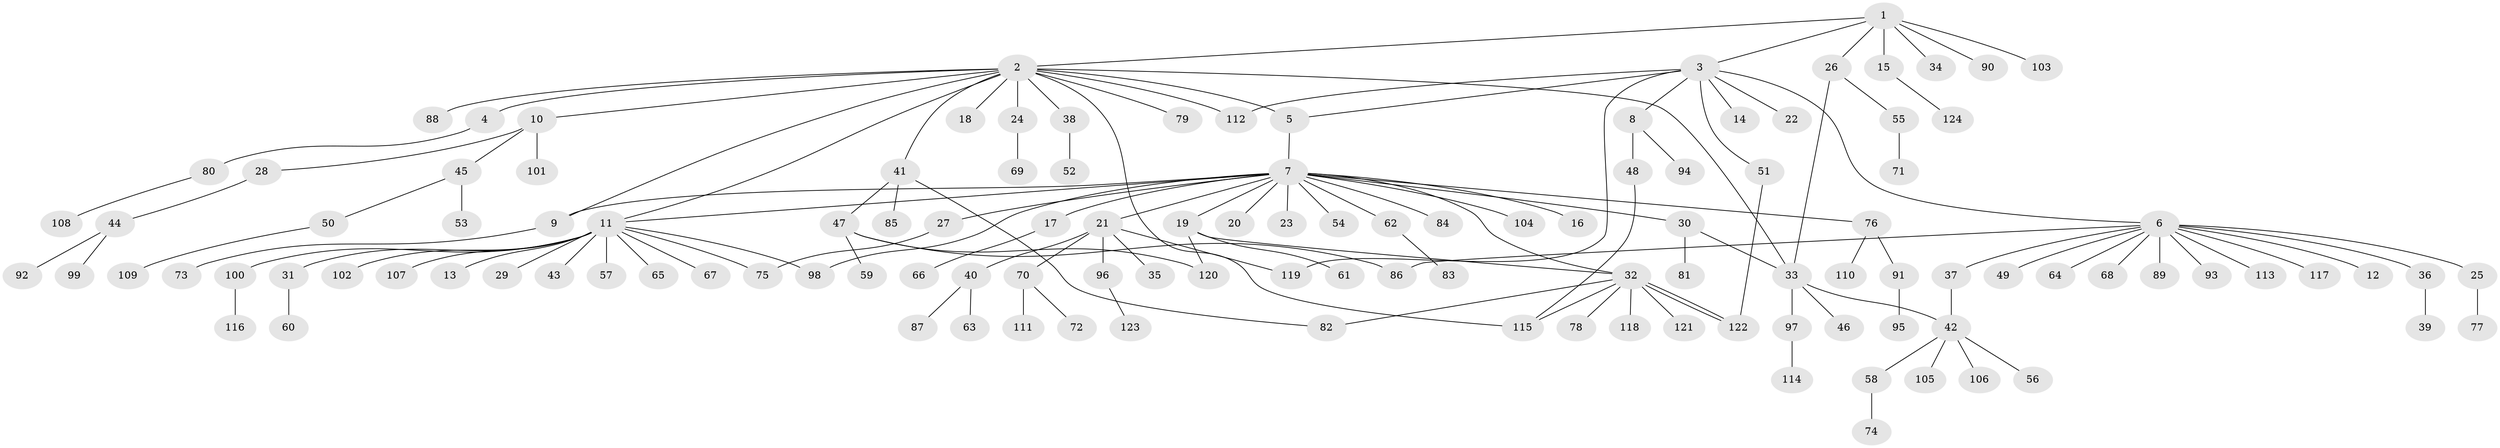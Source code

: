 // coarse degree distribution, {4: 0.15789473684210525, 10: 0.05263157894736842, 8: 0.02631578947368421, 3: 0.13157894736842105, 2: 0.18421052631578946, 7: 0.02631578947368421, 1: 0.39473684210526316, 5: 0.02631578947368421}
// Generated by graph-tools (version 1.1) at 2025/50/03/04/25 22:50:06]
// undirected, 124 vertices, 141 edges
graph export_dot {
  node [color=gray90,style=filled];
  1;
  2;
  3;
  4;
  5;
  6;
  7;
  8;
  9;
  10;
  11;
  12;
  13;
  14;
  15;
  16;
  17;
  18;
  19;
  20;
  21;
  22;
  23;
  24;
  25;
  26;
  27;
  28;
  29;
  30;
  31;
  32;
  33;
  34;
  35;
  36;
  37;
  38;
  39;
  40;
  41;
  42;
  43;
  44;
  45;
  46;
  47;
  48;
  49;
  50;
  51;
  52;
  53;
  54;
  55;
  56;
  57;
  58;
  59;
  60;
  61;
  62;
  63;
  64;
  65;
  66;
  67;
  68;
  69;
  70;
  71;
  72;
  73;
  74;
  75;
  76;
  77;
  78;
  79;
  80;
  81;
  82;
  83;
  84;
  85;
  86;
  87;
  88;
  89;
  90;
  91;
  92;
  93;
  94;
  95;
  96;
  97;
  98;
  99;
  100;
  101;
  102;
  103;
  104;
  105;
  106;
  107;
  108;
  109;
  110;
  111;
  112;
  113;
  114;
  115;
  116;
  117;
  118;
  119;
  120;
  121;
  122;
  123;
  124;
  1 -- 2;
  1 -- 3;
  1 -- 15;
  1 -- 26;
  1 -- 34;
  1 -- 90;
  1 -- 103;
  2 -- 4;
  2 -- 5;
  2 -- 9;
  2 -- 10;
  2 -- 11;
  2 -- 18;
  2 -- 24;
  2 -- 33;
  2 -- 38;
  2 -- 41;
  2 -- 79;
  2 -- 88;
  2 -- 112;
  2 -- 115;
  3 -- 5;
  3 -- 6;
  3 -- 8;
  3 -- 14;
  3 -- 22;
  3 -- 51;
  3 -- 112;
  3 -- 119;
  4 -- 80;
  5 -- 7;
  6 -- 12;
  6 -- 25;
  6 -- 36;
  6 -- 37;
  6 -- 49;
  6 -- 64;
  6 -- 68;
  6 -- 86;
  6 -- 89;
  6 -- 93;
  6 -- 113;
  6 -- 117;
  7 -- 9;
  7 -- 11;
  7 -- 16;
  7 -- 17;
  7 -- 19;
  7 -- 20;
  7 -- 21;
  7 -- 23;
  7 -- 27;
  7 -- 30;
  7 -- 32;
  7 -- 54;
  7 -- 62;
  7 -- 76;
  7 -- 84;
  7 -- 98;
  7 -- 104;
  8 -- 48;
  8 -- 94;
  9 -- 73;
  10 -- 28;
  10 -- 45;
  10 -- 101;
  11 -- 13;
  11 -- 29;
  11 -- 31;
  11 -- 43;
  11 -- 57;
  11 -- 65;
  11 -- 67;
  11 -- 75;
  11 -- 98;
  11 -- 100;
  11 -- 102;
  11 -- 107;
  15 -- 124;
  17 -- 66;
  19 -- 32;
  19 -- 61;
  19 -- 120;
  21 -- 35;
  21 -- 40;
  21 -- 70;
  21 -- 96;
  21 -- 119;
  24 -- 69;
  25 -- 77;
  26 -- 33;
  26 -- 55;
  27 -- 75;
  28 -- 44;
  30 -- 33;
  30 -- 81;
  31 -- 60;
  32 -- 78;
  32 -- 82;
  32 -- 115;
  32 -- 118;
  32 -- 121;
  32 -- 122;
  32 -- 122;
  33 -- 42;
  33 -- 46;
  33 -- 97;
  36 -- 39;
  37 -- 42;
  38 -- 52;
  40 -- 63;
  40 -- 87;
  41 -- 47;
  41 -- 82;
  41 -- 85;
  42 -- 56;
  42 -- 58;
  42 -- 105;
  42 -- 106;
  44 -- 92;
  44 -- 99;
  45 -- 50;
  45 -- 53;
  47 -- 59;
  47 -- 86;
  47 -- 120;
  48 -- 115;
  50 -- 109;
  51 -- 122;
  55 -- 71;
  58 -- 74;
  62 -- 83;
  70 -- 72;
  70 -- 111;
  76 -- 91;
  76 -- 110;
  80 -- 108;
  91 -- 95;
  96 -- 123;
  97 -- 114;
  100 -- 116;
}
